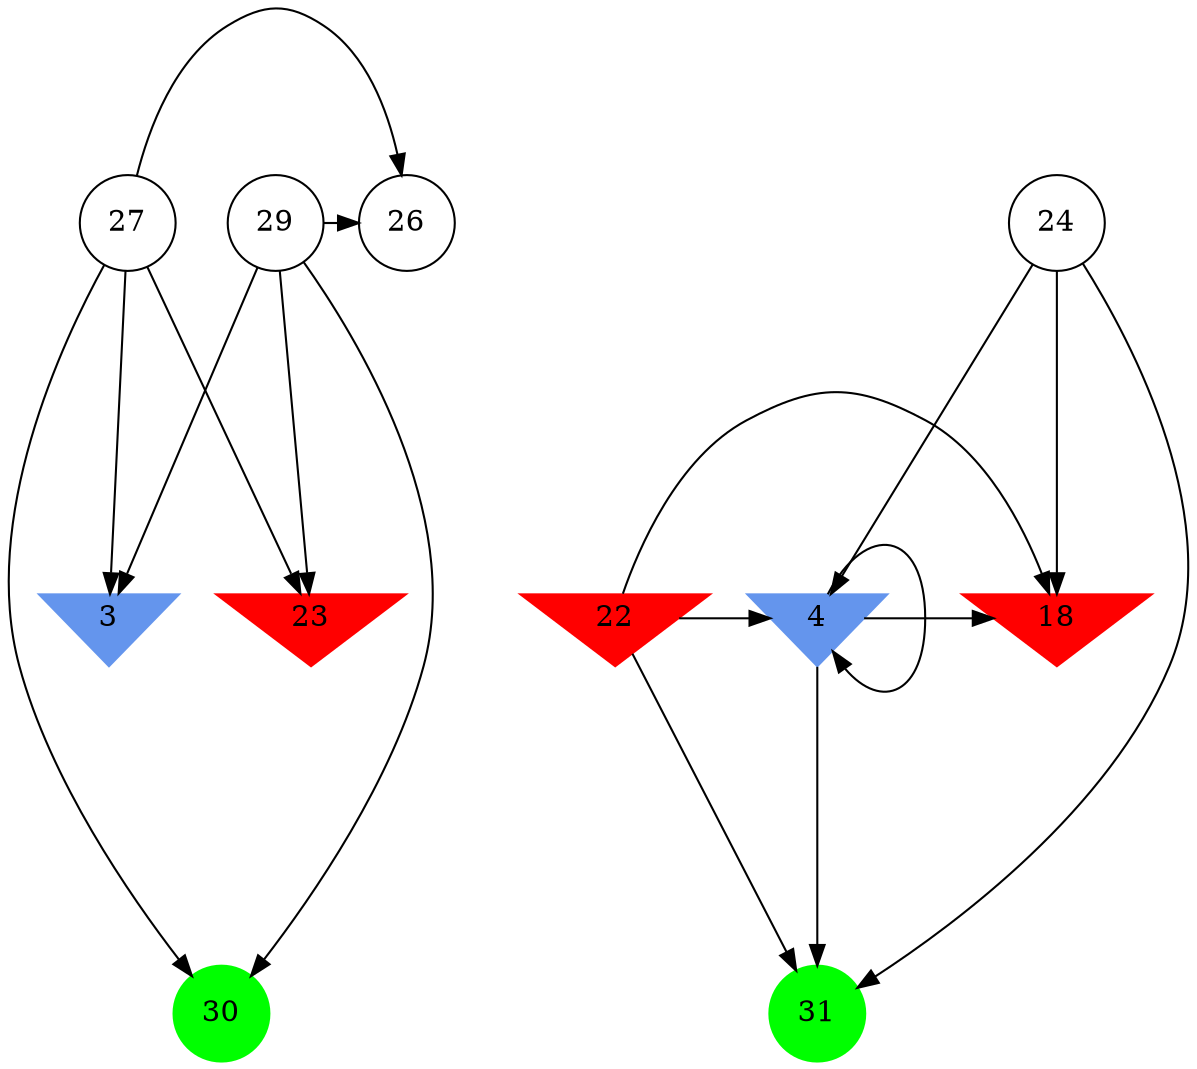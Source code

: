 digraph brain {
	ranksep=2.0;
	3 [shape=invtriangle,style=filled,color=cornflowerblue];
	4 [shape=invtriangle,style=filled,color=cornflowerblue];
	18 [shape=invtriangle,style=filled,color=red];
	22 [shape=invtriangle,style=filled,color=red];
	23 [shape=invtriangle,style=filled,color=red];
	24 [shape=circle,color=black];
	26 [shape=circle,color=black];
	27 [shape=circle,color=black];
	29 [shape=circle,color=black];
	30 [shape=circle,style=filled,color=green];
	31 [shape=circle,style=filled,color=green];
	27	->	3;
	27	->	30;
	27	->	26;
	27	->	23;
	29	->	3;
	29	->	30;
	29	->	26;
	29	->	23;
	24	->	4;
	24	->	31;
	24	->	18;
	4	->	4;
	4	->	31;
	4	->	18;
	22	->	4;
	22	->	31;
	22	->	18;
	{ rank=same; 3; 4; 18; 22; 23; }
	{ rank=same; 24; 26; 27; 29; }
	{ rank=same; 30; 31; }
}
